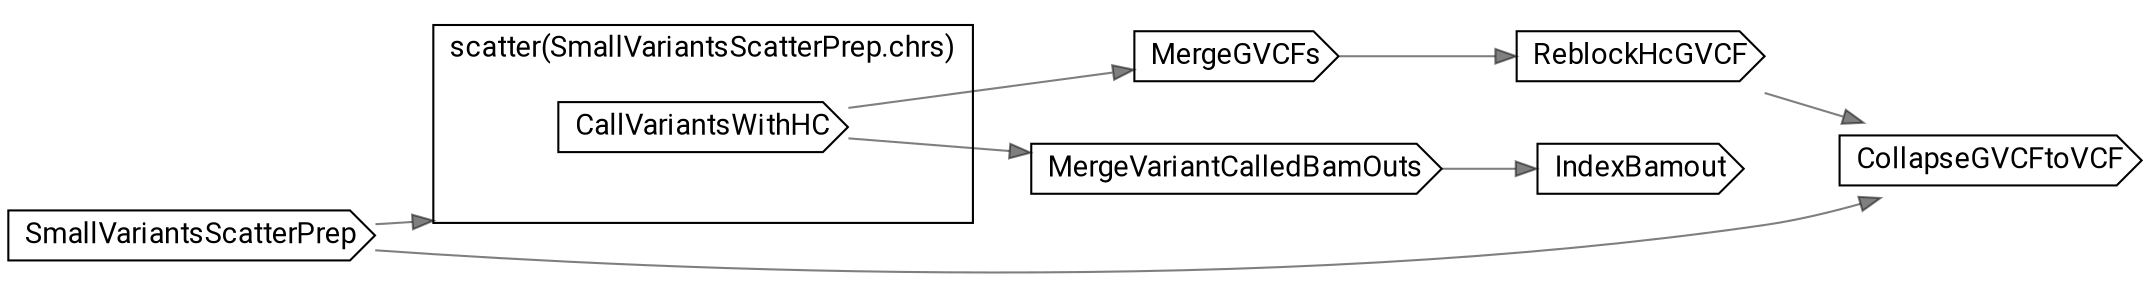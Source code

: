 // CallVariantsWithHaplotypeCaller
digraph {
	compound=true rankdir=LR
	node [fontname=Roboto]
	edge [color="#00000080"]
	"call-SmallVariantsScatterPrep" [label=SmallVariantsScatterPrep shape=cds]
	subgraph "cluster-scatter-L52C5-c" {
		fontname=Roboto label="scatter(SmallVariantsScatterPrep.chrs)" rank=same
		"call-CallVariantsWithHC" [label=CallVariantsWithHC shape=cds]
		"scatter-L52C5-c" [label="" height=0 margin=0 style=invis width=0]
	}
	"call-MergeGVCFs" [label=MergeGVCFs shape=cds]
	"call-MergeVariantCalledBamOuts" [label=MergeVariantCalledBamOuts shape=cds]
	"call-IndexBamout" [label=IndexBamout shape=cds]
	"call-ReblockHcGVCF" [label=ReblockHcGVCF shape=cds]
	"call-CollapseGVCFtoVCF" [label=CollapseGVCFtoVCF shape=cds]
	"call-SmallVariantsScatterPrep" -> "scatter-L52C5-c" [lhead="cluster-scatter-L52C5-c"]
	"call-CallVariantsWithHC" -> "call-MergeGVCFs"
	"call-CallVariantsWithHC" -> "call-MergeVariantCalledBamOuts"
	"call-MergeVariantCalledBamOuts" -> "call-IndexBamout"
	"call-MergeGVCFs" -> "call-ReblockHcGVCF"
	"call-SmallVariantsScatterPrep" -> "call-CollapseGVCFtoVCF"
	"call-ReblockHcGVCF" -> "call-CollapseGVCFtoVCF"
}
